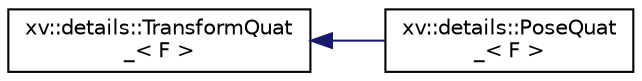 digraph "Graphical Class Hierarchy"
{
  edge [fontname="Helvetica",fontsize="10",labelfontname="Helvetica",labelfontsize="10"];
  node [fontname="Helvetica",fontsize="10",shape=record];
  rankdir="LR";
  Node1 [label="xv::details::TransformQuat\l_\< F \>",height=0.2,width=0.4,color="black", fillcolor="white", style="filled",URL="$classxv_1_1details_1_1TransformQuat__.html"];
  Node1 -> Node2 [dir="back",color="midnightblue",fontsize="10",style="solid",fontname="Helvetica"];
  Node2 [label="xv::details::PoseQuat\l_\< F \>",height=0.2,width=0.4,color="black", fillcolor="white", style="filled",URL="$classxv_1_1details_1_1PoseQuat__.html"];
}
